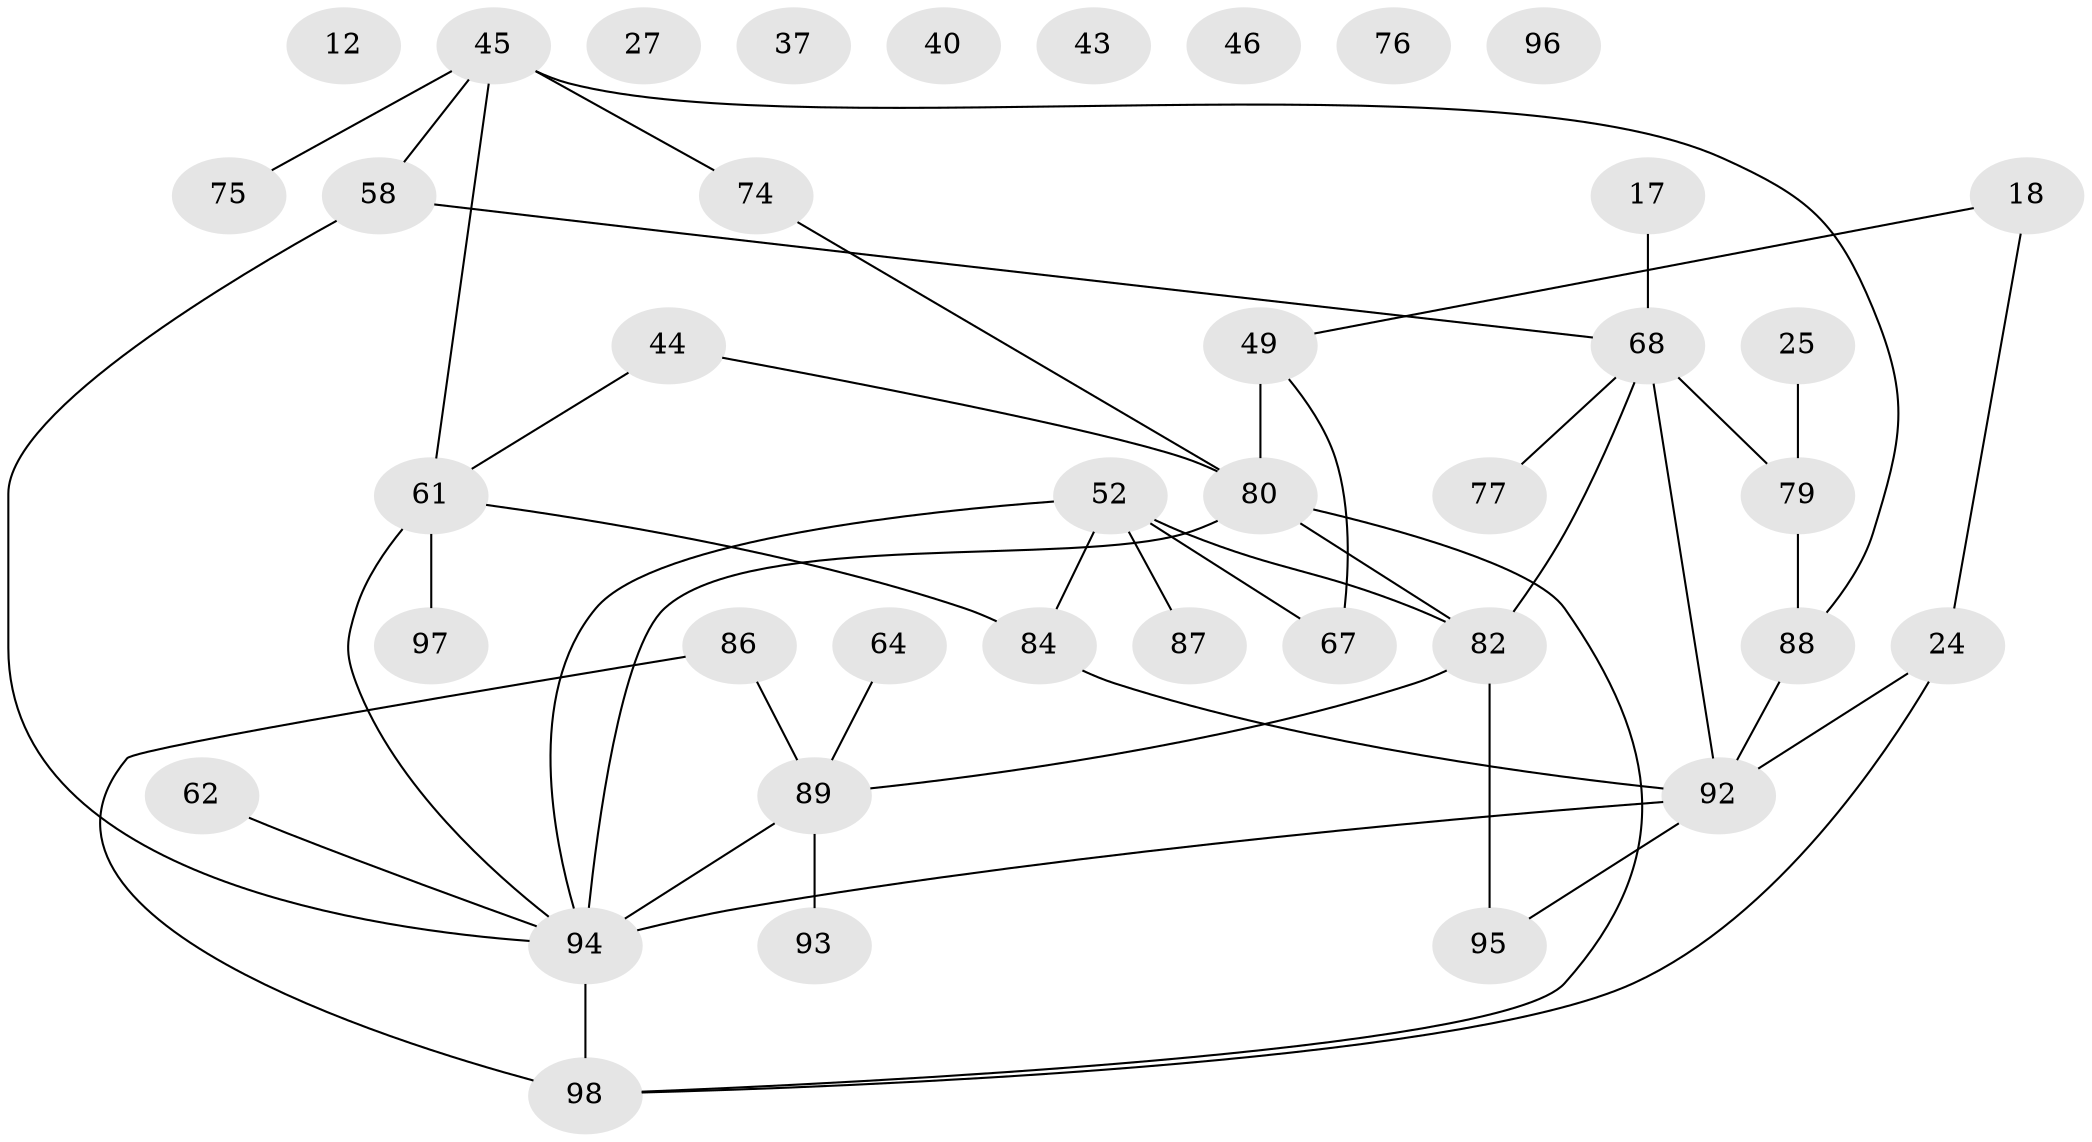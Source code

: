 // original degree distribution, {2: 0.21428571428571427, 6: 0.030612244897959183, 3: 0.30612244897959184, 1: 0.20408163265306123, 0: 0.061224489795918366, 4: 0.12244897959183673, 5: 0.061224489795918366}
// Generated by graph-tools (version 1.1) at 2025/42/03/04/25 21:42:22]
// undirected, 39 vertices, 47 edges
graph export_dot {
graph [start="1"]
  node [color=gray90,style=filled];
  12;
  17;
  18;
  24;
  25;
  27;
  37;
  40;
  43;
  44;
  45 [super="+26"];
  46;
  49 [super="+6+13"];
  52;
  58;
  61 [super="+8+35"];
  62;
  64;
  67 [super="+56"];
  68 [super="+57"];
  74 [super="+10+71"];
  75;
  76 [super="+28"];
  77;
  79 [super="+15"];
  80 [super="+29+63+55"];
  82 [super="+22"];
  84 [super="+34+83"];
  86;
  87;
  88;
  89 [super="+31+33"];
  92 [super="+66+91"];
  93;
  94 [super="+38+59+81+78"];
  95;
  96 [super="+5+70"];
  97 [super="+72+90"];
  98 [super="+39"];
  17 -- 68;
  18 -- 24;
  18 -- 49;
  24 -- 92 [weight=3];
  24 -- 98;
  25 -- 79;
  44 -- 61;
  44 -- 80;
  45 -- 88;
  45 -- 58;
  45 -- 75;
  45 -- 74;
  45 -- 61 [weight=2];
  49 -- 67;
  49 -- 80 [weight=3];
  52 -- 67;
  52 -- 82 [weight=2];
  52 -- 87;
  52 -- 94;
  52 -- 84;
  58 -- 68;
  58 -- 94;
  61 -- 84;
  61 -- 94 [weight=4];
  61 -- 97;
  62 -- 94;
  64 -- 89;
  68 -- 77;
  68 -- 82;
  68 -- 79;
  68 -- 92 [weight=3];
  74 -- 80;
  79 -- 88 [weight=2];
  80 -- 82;
  80 -- 98;
  80 -- 94;
  82 -- 89 [weight=2];
  82 -- 95;
  84 -- 92;
  86 -- 89;
  86 -- 98;
  88 -- 92;
  89 -- 93;
  89 -- 94 [weight=2];
  92 -- 94 [weight=3];
  92 -- 95;
  94 -- 98 [weight=3];
}
